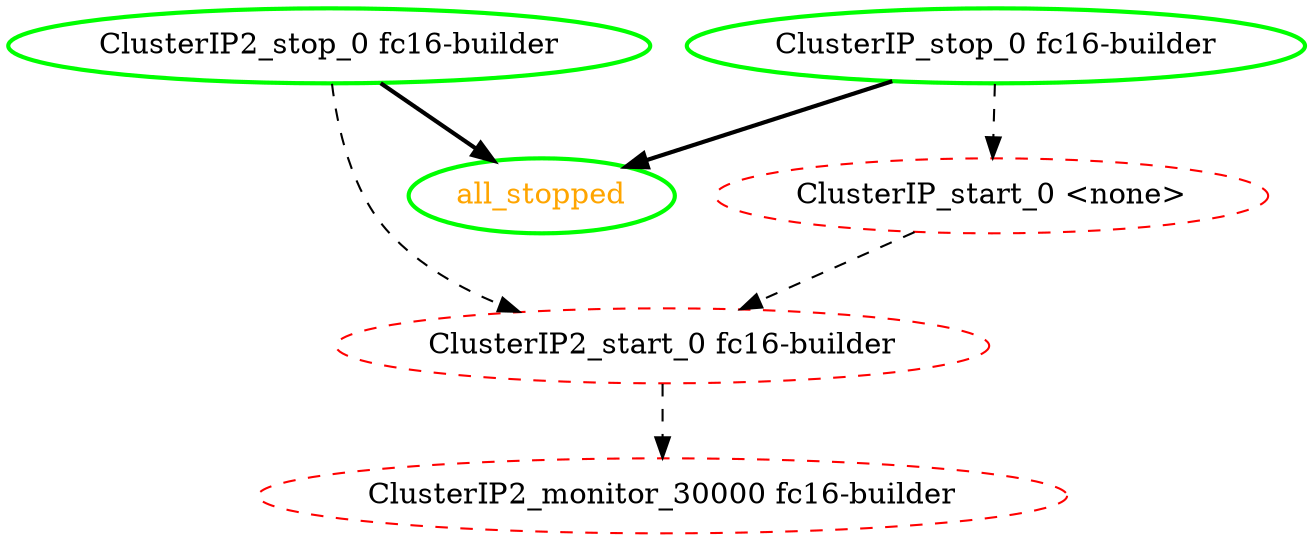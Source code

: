 digraph "g" {
"ClusterIP2_monitor_30000 fc16-builder" [ style=dashed color="red" fontcolor="black"  ]
"ClusterIP2_start_0 fc16-builder" -> "ClusterIP2_monitor_30000 fc16-builder" [ style = dashed]
"ClusterIP2_start_0 fc16-builder" [ style=dashed color="red" fontcolor="black"  ]
"ClusterIP2_stop_0 fc16-builder" -> "ClusterIP2_start_0 fc16-builder" [ style = dashed]
"ClusterIP2_stop_0 fc16-builder" -> "all_stopped" [ style = bold]
"ClusterIP2_stop_0 fc16-builder" [ style=bold color="green" fontcolor="black"  ]
"ClusterIP_start_0 <none>" -> "ClusterIP2_start_0 fc16-builder" [ style = dashed]
"ClusterIP_start_0 <none>" [ style=dashed color="red" fontcolor="black"  ]
"ClusterIP_stop_0 fc16-builder" -> "ClusterIP_start_0 <none>" [ style = dashed]
"ClusterIP_stop_0 fc16-builder" -> "all_stopped" [ style = bold]
"ClusterIP_stop_0 fc16-builder" [ style=bold color="green" fontcolor="black"  ]
"all_stopped" [ style=bold color="green" fontcolor="orange"  ]
}
